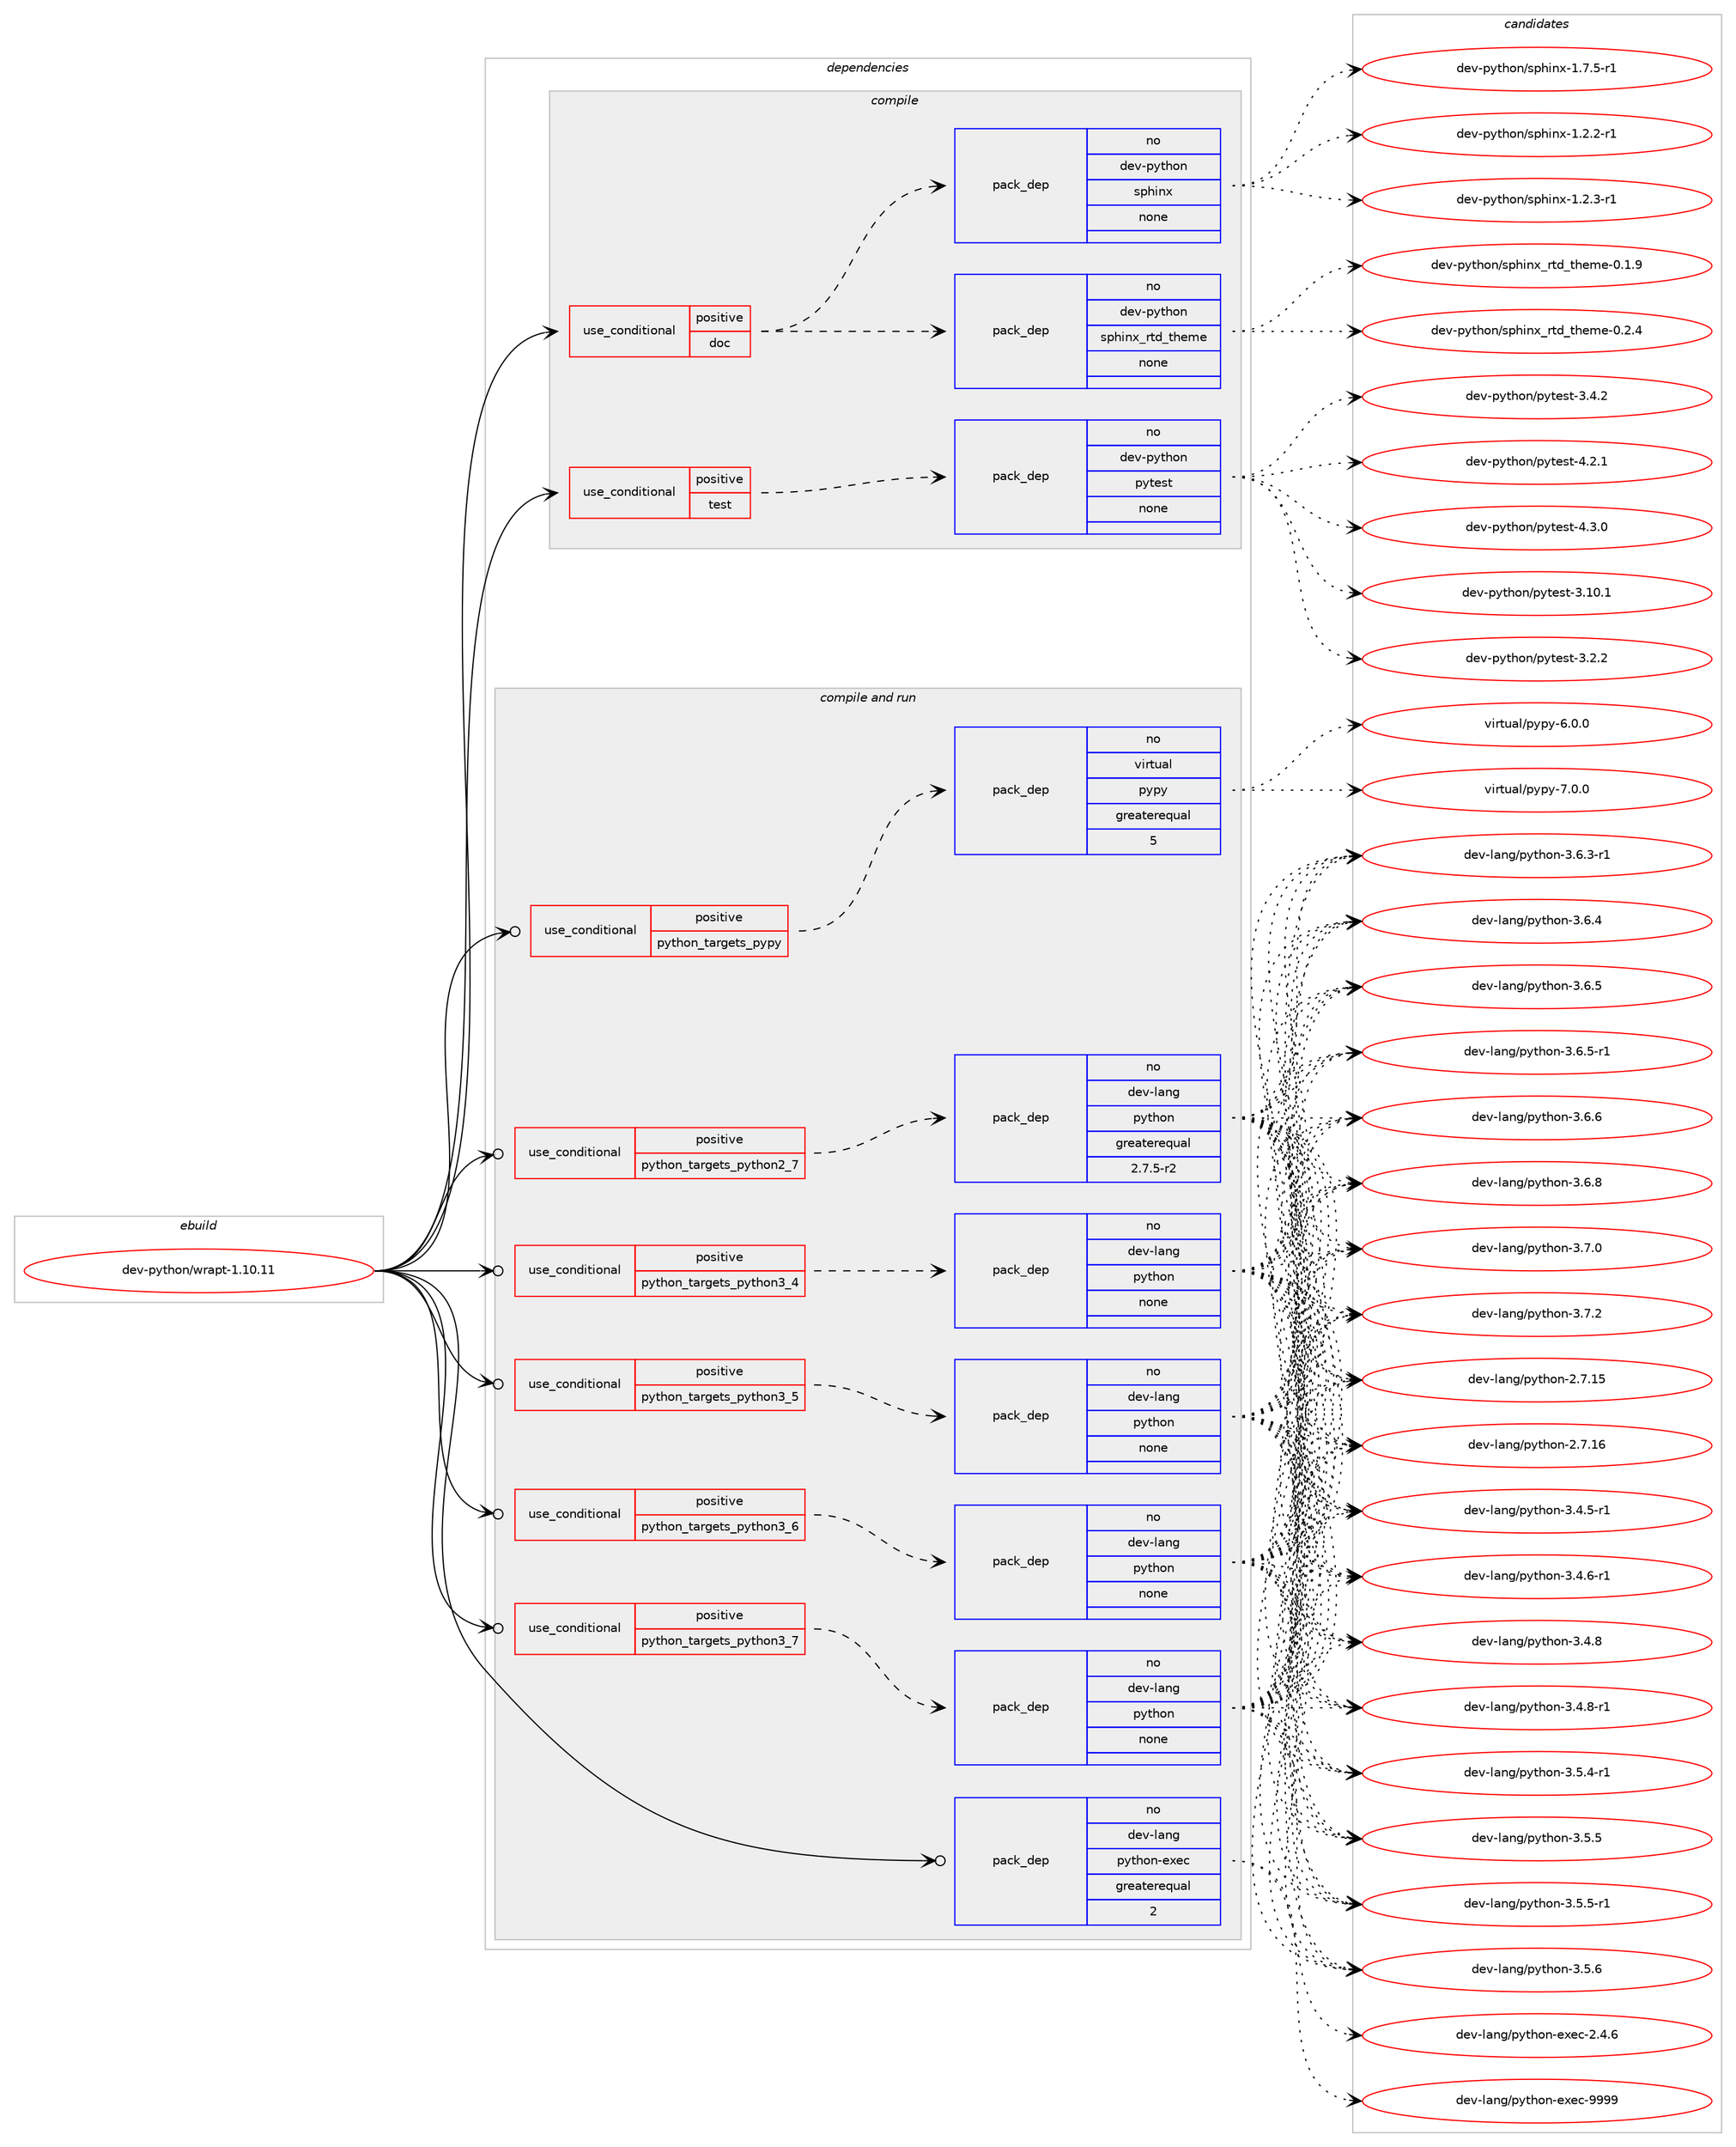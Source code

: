 digraph prolog {

# *************
# Graph options
# *************

newrank=true;
concentrate=true;
compound=true;
graph [rankdir=LR,fontname=Helvetica,fontsize=10,ranksep=1.5];#, ranksep=2.5, nodesep=0.2];
edge  [arrowhead=vee];
node  [fontname=Helvetica,fontsize=10];

# **********
# The ebuild
# **********

subgraph cluster_leftcol {
color=gray;
rank=same;
label=<<i>ebuild</i>>;
id [label="dev-python/wrapt-1.10.11", color=red, width=4, href="../dev-python/wrapt-1.10.11.svg"];
}

# ****************
# The dependencies
# ****************

subgraph cluster_midcol {
color=gray;
label=<<i>dependencies</i>>;
subgraph cluster_compile {
fillcolor="#eeeeee";
style=filled;
label=<<i>compile</i>>;
subgraph cond386882 {
dependency1448132 [label=<<TABLE BORDER="0" CELLBORDER="1" CELLSPACING="0" CELLPADDING="4"><TR><TD ROWSPAN="3" CELLPADDING="10">use_conditional</TD></TR><TR><TD>positive</TD></TR><TR><TD>doc</TD></TR></TABLE>>, shape=none, color=red];
subgraph pack1037880 {
dependency1448133 [label=<<TABLE BORDER="0" CELLBORDER="1" CELLSPACING="0" CELLPADDING="4" WIDTH="220"><TR><TD ROWSPAN="6" CELLPADDING="30">pack_dep</TD></TR><TR><TD WIDTH="110">no</TD></TR><TR><TD>dev-python</TD></TR><TR><TD>sphinx</TD></TR><TR><TD>none</TD></TR><TR><TD></TD></TR></TABLE>>, shape=none, color=blue];
}
dependency1448132:e -> dependency1448133:w [weight=20,style="dashed",arrowhead="vee"];
subgraph pack1037881 {
dependency1448134 [label=<<TABLE BORDER="0" CELLBORDER="1" CELLSPACING="0" CELLPADDING="4" WIDTH="220"><TR><TD ROWSPAN="6" CELLPADDING="30">pack_dep</TD></TR><TR><TD WIDTH="110">no</TD></TR><TR><TD>dev-python</TD></TR><TR><TD>sphinx_rtd_theme</TD></TR><TR><TD>none</TD></TR><TR><TD></TD></TR></TABLE>>, shape=none, color=blue];
}
dependency1448132:e -> dependency1448134:w [weight=20,style="dashed",arrowhead="vee"];
}
id:e -> dependency1448132:w [weight=20,style="solid",arrowhead="vee"];
subgraph cond386883 {
dependency1448135 [label=<<TABLE BORDER="0" CELLBORDER="1" CELLSPACING="0" CELLPADDING="4"><TR><TD ROWSPAN="3" CELLPADDING="10">use_conditional</TD></TR><TR><TD>positive</TD></TR><TR><TD>test</TD></TR></TABLE>>, shape=none, color=red];
subgraph pack1037882 {
dependency1448136 [label=<<TABLE BORDER="0" CELLBORDER="1" CELLSPACING="0" CELLPADDING="4" WIDTH="220"><TR><TD ROWSPAN="6" CELLPADDING="30">pack_dep</TD></TR><TR><TD WIDTH="110">no</TD></TR><TR><TD>dev-python</TD></TR><TR><TD>pytest</TD></TR><TR><TD>none</TD></TR><TR><TD></TD></TR></TABLE>>, shape=none, color=blue];
}
dependency1448135:e -> dependency1448136:w [weight=20,style="dashed",arrowhead="vee"];
}
id:e -> dependency1448135:w [weight=20,style="solid",arrowhead="vee"];
}
subgraph cluster_compileandrun {
fillcolor="#eeeeee";
style=filled;
label=<<i>compile and run</i>>;
subgraph cond386884 {
dependency1448137 [label=<<TABLE BORDER="0" CELLBORDER="1" CELLSPACING="0" CELLPADDING="4"><TR><TD ROWSPAN="3" CELLPADDING="10">use_conditional</TD></TR><TR><TD>positive</TD></TR><TR><TD>python_targets_pypy</TD></TR></TABLE>>, shape=none, color=red];
subgraph pack1037883 {
dependency1448138 [label=<<TABLE BORDER="0" CELLBORDER="1" CELLSPACING="0" CELLPADDING="4" WIDTH="220"><TR><TD ROWSPAN="6" CELLPADDING="30">pack_dep</TD></TR><TR><TD WIDTH="110">no</TD></TR><TR><TD>virtual</TD></TR><TR><TD>pypy</TD></TR><TR><TD>greaterequal</TD></TR><TR><TD>5</TD></TR></TABLE>>, shape=none, color=blue];
}
dependency1448137:e -> dependency1448138:w [weight=20,style="dashed",arrowhead="vee"];
}
id:e -> dependency1448137:w [weight=20,style="solid",arrowhead="odotvee"];
subgraph cond386885 {
dependency1448139 [label=<<TABLE BORDER="0" CELLBORDER="1" CELLSPACING="0" CELLPADDING="4"><TR><TD ROWSPAN="3" CELLPADDING="10">use_conditional</TD></TR><TR><TD>positive</TD></TR><TR><TD>python_targets_python2_7</TD></TR></TABLE>>, shape=none, color=red];
subgraph pack1037884 {
dependency1448140 [label=<<TABLE BORDER="0" CELLBORDER="1" CELLSPACING="0" CELLPADDING="4" WIDTH="220"><TR><TD ROWSPAN="6" CELLPADDING="30">pack_dep</TD></TR><TR><TD WIDTH="110">no</TD></TR><TR><TD>dev-lang</TD></TR><TR><TD>python</TD></TR><TR><TD>greaterequal</TD></TR><TR><TD>2.7.5-r2</TD></TR></TABLE>>, shape=none, color=blue];
}
dependency1448139:e -> dependency1448140:w [weight=20,style="dashed",arrowhead="vee"];
}
id:e -> dependency1448139:w [weight=20,style="solid",arrowhead="odotvee"];
subgraph cond386886 {
dependency1448141 [label=<<TABLE BORDER="0" CELLBORDER="1" CELLSPACING="0" CELLPADDING="4"><TR><TD ROWSPAN="3" CELLPADDING="10">use_conditional</TD></TR><TR><TD>positive</TD></TR><TR><TD>python_targets_python3_4</TD></TR></TABLE>>, shape=none, color=red];
subgraph pack1037885 {
dependency1448142 [label=<<TABLE BORDER="0" CELLBORDER="1" CELLSPACING="0" CELLPADDING="4" WIDTH="220"><TR><TD ROWSPAN="6" CELLPADDING="30">pack_dep</TD></TR><TR><TD WIDTH="110">no</TD></TR><TR><TD>dev-lang</TD></TR><TR><TD>python</TD></TR><TR><TD>none</TD></TR><TR><TD></TD></TR></TABLE>>, shape=none, color=blue];
}
dependency1448141:e -> dependency1448142:w [weight=20,style="dashed",arrowhead="vee"];
}
id:e -> dependency1448141:w [weight=20,style="solid",arrowhead="odotvee"];
subgraph cond386887 {
dependency1448143 [label=<<TABLE BORDER="0" CELLBORDER="1" CELLSPACING="0" CELLPADDING="4"><TR><TD ROWSPAN="3" CELLPADDING="10">use_conditional</TD></TR><TR><TD>positive</TD></TR><TR><TD>python_targets_python3_5</TD></TR></TABLE>>, shape=none, color=red];
subgraph pack1037886 {
dependency1448144 [label=<<TABLE BORDER="0" CELLBORDER="1" CELLSPACING="0" CELLPADDING="4" WIDTH="220"><TR><TD ROWSPAN="6" CELLPADDING="30">pack_dep</TD></TR><TR><TD WIDTH="110">no</TD></TR><TR><TD>dev-lang</TD></TR><TR><TD>python</TD></TR><TR><TD>none</TD></TR><TR><TD></TD></TR></TABLE>>, shape=none, color=blue];
}
dependency1448143:e -> dependency1448144:w [weight=20,style="dashed",arrowhead="vee"];
}
id:e -> dependency1448143:w [weight=20,style="solid",arrowhead="odotvee"];
subgraph cond386888 {
dependency1448145 [label=<<TABLE BORDER="0" CELLBORDER="1" CELLSPACING="0" CELLPADDING="4"><TR><TD ROWSPAN="3" CELLPADDING="10">use_conditional</TD></TR><TR><TD>positive</TD></TR><TR><TD>python_targets_python3_6</TD></TR></TABLE>>, shape=none, color=red];
subgraph pack1037887 {
dependency1448146 [label=<<TABLE BORDER="0" CELLBORDER="1" CELLSPACING="0" CELLPADDING="4" WIDTH="220"><TR><TD ROWSPAN="6" CELLPADDING="30">pack_dep</TD></TR><TR><TD WIDTH="110">no</TD></TR><TR><TD>dev-lang</TD></TR><TR><TD>python</TD></TR><TR><TD>none</TD></TR><TR><TD></TD></TR></TABLE>>, shape=none, color=blue];
}
dependency1448145:e -> dependency1448146:w [weight=20,style="dashed",arrowhead="vee"];
}
id:e -> dependency1448145:w [weight=20,style="solid",arrowhead="odotvee"];
subgraph cond386889 {
dependency1448147 [label=<<TABLE BORDER="0" CELLBORDER="1" CELLSPACING="0" CELLPADDING="4"><TR><TD ROWSPAN="3" CELLPADDING="10">use_conditional</TD></TR><TR><TD>positive</TD></TR><TR><TD>python_targets_python3_7</TD></TR></TABLE>>, shape=none, color=red];
subgraph pack1037888 {
dependency1448148 [label=<<TABLE BORDER="0" CELLBORDER="1" CELLSPACING="0" CELLPADDING="4" WIDTH="220"><TR><TD ROWSPAN="6" CELLPADDING="30">pack_dep</TD></TR><TR><TD WIDTH="110">no</TD></TR><TR><TD>dev-lang</TD></TR><TR><TD>python</TD></TR><TR><TD>none</TD></TR><TR><TD></TD></TR></TABLE>>, shape=none, color=blue];
}
dependency1448147:e -> dependency1448148:w [weight=20,style="dashed",arrowhead="vee"];
}
id:e -> dependency1448147:w [weight=20,style="solid",arrowhead="odotvee"];
subgraph pack1037889 {
dependency1448149 [label=<<TABLE BORDER="0" CELLBORDER="1" CELLSPACING="0" CELLPADDING="4" WIDTH="220"><TR><TD ROWSPAN="6" CELLPADDING="30">pack_dep</TD></TR><TR><TD WIDTH="110">no</TD></TR><TR><TD>dev-lang</TD></TR><TR><TD>python-exec</TD></TR><TR><TD>greaterequal</TD></TR><TR><TD>2</TD></TR></TABLE>>, shape=none, color=blue];
}
id:e -> dependency1448149:w [weight=20,style="solid",arrowhead="odotvee"];
}
subgraph cluster_run {
fillcolor="#eeeeee";
style=filled;
label=<<i>run</i>>;
}
}

# **************
# The candidates
# **************

subgraph cluster_choices {
rank=same;
color=gray;
label=<<i>candidates</i>>;

subgraph choice1037880 {
color=black;
nodesep=1;
choice10010111845112121116104111110471151121041051101204549465046504511449 [label="dev-python/sphinx-1.2.2-r1", color=red, width=4,href="../dev-python/sphinx-1.2.2-r1.svg"];
choice10010111845112121116104111110471151121041051101204549465046514511449 [label="dev-python/sphinx-1.2.3-r1", color=red, width=4,href="../dev-python/sphinx-1.2.3-r1.svg"];
choice10010111845112121116104111110471151121041051101204549465546534511449 [label="dev-python/sphinx-1.7.5-r1", color=red, width=4,href="../dev-python/sphinx-1.7.5-r1.svg"];
dependency1448133:e -> choice10010111845112121116104111110471151121041051101204549465046504511449:w [style=dotted,weight="100"];
dependency1448133:e -> choice10010111845112121116104111110471151121041051101204549465046514511449:w [style=dotted,weight="100"];
dependency1448133:e -> choice10010111845112121116104111110471151121041051101204549465546534511449:w [style=dotted,weight="100"];
}
subgraph choice1037881 {
color=black;
nodesep=1;
choice10010111845112121116104111110471151121041051101209511411610095116104101109101454846494657 [label="dev-python/sphinx_rtd_theme-0.1.9", color=red, width=4,href="../dev-python/sphinx_rtd_theme-0.1.9.svg"];
choice10010111845112121116104111110471151121041051101209511411610095116104101109101454846504652 [label="dev-python/sphinx_rtd_theme-0.2.4", color=red, width=4,href="../dev-python/sphinx_rtd_theme-0.2.4.svg"];
dependency1448134:e -> choice10010111845112121116104111110471151121041051101209511411610095116104101109101454846494657:w [style=dotted,weight="100"];
dependency1448134:e -> choice10010111845112121116104111110471151121041051101209511411610095116104101109101454846504652:w [style=dotted,weight="100"];
}
subgraph choice1037882 {
color=black;
nodesep=1;
choice100101118451121211161041111104711212111610111511645514649484649 [label="dev-python/pytest-3.10.1", color=red, width=4,href="../dev-python/pytest-3.10.1.svg"];
choice1001011184511212111610411111047112121116101115116455146504650 [label="dev-python/pytest-3.2.2", color=red, width=4,href="../dev-python/pytest-3.2.2.svg"];
choice1001011184511212111610411111047112121116101115116455146524650 [label="dev-python/pytest-3.4.2", color=red, width=4,href="../dev-python/pytest-3.4.2.svg"];
choice1001011184511212111610411111047112121116101115116455246504649 [label="dev-python/pytest-4.2.1", color=red, width=4,href="../dev-python/pytest-4.2.1.svg"];
choice1001011184511212111610411111047112121116101115116455246514648 [label="dev-python/pytest-4.3.0", color=red, width=4,href="../dev-python/pytest-4.3.0.svg"];
dependency1448136:e -> choice100101118451121211161041111104711212111610111511645514649484649:w [style=dotted,weight="100"];
dependency1448136:e -> choice1001011184511212111610411111047112121116101115116455146504650:w [style=dotted,weight="100"];
dependency1448136:e -> choice1001011184511212111610411111047112121116101115116455146524650:w [style=dotted,weight="100"];
dependency1448136:e -> choice1001011184511212111610411111047112121116101115116455246504649:w [style=dotted,weight="100"];
dependency1448136:e -> choice1001011184511212111610411111047112121116101115116455246514648:w [style=dotted,weight="100"];
}
subgraph choice1037883 {
color=black;
nodesep=1;
choice1181051141161179710847112121112121455446484648 [label="virtual/pypy-6.0.0", color=red, width=4,href="../virtual/pypy-6.0.0.svg"];
choice1181051141161179710847112121112121455546484648 [label="virtual/pypy-7.0.0", color=red, width=4,href="../virtual/pypy-7.0.0.svg"];
dependency1448138:e -> choice1181051141161179710847112121112121455446484648:w [style=dotted,weight="100"];
dependency1448138:e -> choice1181051141161179710847112121112121455546484648:w [style=dotted,weight="100"];
}
subgraph choice1037884 {
color=black;
nodesep=1;
choice10010111845108971101034711212111610411111045504655464953 [label="dev-lang/python-2.7.15", color=red, width=4,href="../dev-lang/python-2.7.15.svg"];
choice10010111845108971101034711212111610411111045504655464954 [label="dev-lang/python-2.7.16", color=red, width=4,href="../dev-lang/python-2.7.16.svg"];
choice1001011184510897110103471121211161041111104551465246534511449 [label="dev-lang/python-3.4.5-r1", color=red, width=4,href="../dev-lang/python-3.4.5-r1.svg"];
choice1001011184510897110103471121211161041111104551465246544511449 [label="dev-lang/python-3.4.6-r1", color=red, width=4,href="../dev-lang/python-3.4.6-r1.svg"];
choice100101118451089711010347112121116104111110455146524656 [label="dev-lang/python-3.4.8", color=red, width=4,href="../dev-lang/python-3.4.8.svg"];
choice1001011184510897110103471121211161041111104551465246564511449 [label="dev-lang/python-3.4.8-r1", color=red, width=4,href="../dev-lang/python-3.4.8-r1.svg"];
choice1001011184510897110103471121211161041111104551465346524511449 [label="dev-lang/python-3.5.4-r1", color=red, width=4,href="../dev-lang/python-3.5.4-r1.svg"];
choice100101118451089711010347112121116104111110455146534653 [label="dev-lang/python-3.5.5", color=red, width=4,href="../dev-lang/python-3.5.5.svg"];
choice1001011184510897110103471121211161041111104551465346534511449 [label="dev-lang/python-3.5.5-r1", color=red, width=4,href="../dev-lang/python-3.5.5-r1.svg"];
choice100101118451089711010347112121116104111110455146534654 [label="dev-lang/python-3.5.6", color=red, width=4,href="../dev-lang/python-3.5.6.svg"];
choice1001011184510897110103471121211161041111104551465446514511449 [label="dev-lang/python-3.6.3-r1", color=red, width=4,href="../dev-lang/python-3.6.3-r1.svg"];
choice100101118451089711010347112121116104111110455146544652 [label="dev-lang/python-3.6.4", color=red, width=4,href="../dev-lang/python-3.6.4.svg"];
choice100101118451089711010347112121116104111110455146544653 [label="dev-lang/python-3.6.5", color=red, width=4,href="../dev-lang/python-3.6.5.svg"];
choice1001011184510897110103471121211161041111104551465446534511449 [label="dev-lang/python-3.6.5-r1", color=red, width=4,href="../dev-lang/python-3.6.5-r1.svg"];
choice100101118451089711010347112121116104111110455146544654 [label="dev-lang/python-3.6.6", color=red, width=4,href="../dev-lang/python-3.6.6.svg"];
choice100101118451089711010347112121116104111110455146544656 [label="dev-lang/python-3.6.8", color=red, width=4,href="../dev-lang/python-3.6.8.svg"];
choice100101118451089711010347112121116104111110455146554648 [label="dev-lang/python-3.7.0", color=red, width=4,href="../dev-lang/python-3.7.0.svg"];
choice100101118451089711010347112121116104111110455146554650 [label="dev-lang/python-3.7.2", color=red, width=4,href="../dev-lang/python-3.7.2.svg"];
dependency1448140:e -> choice10010111845108971101034711212111610411111045504655464953:w [style=dotted,weight="100"];
dependency1448140:e -> choice10010111845108971101034711212111610411111045504655464954:w [style=dotted,weight="100"];
dependency1448140:e -> choice1001011184510897110103471121211161041111104551465246534511449:w [style=dotted,weight="100"];
dependency1448140:e -> choice1001011184510897110103471121211161041111104551465246544511449:w [style=dotted,weight="100"];
dependency1448140:e -> choice100101118451089711010347112121116104111110455146524656:w [style=dotted,weight="100"];
dependency1448140:e -> choice1001011184510897110103471121211161041111104551465246564511449:w [style=dotted,weight="100"];
dependency1448140:e -> choice1001011184510897110103471121211161041111104551465346524511449:w [style=dotted,weight="100"];
dependency1448140:e -> choice100101118451089711010347112121116104111110455146534653:w [style=dotted,weight="100"];
dependency1448140:e -> choice1001011184510897110103471121211161041111104551465346534511449:w [style=dotted,weight="100"];
dependency1448140:e -> choice100101118451089711010347112121116104111110455146534654:w [style=dotted,weight="100"];
dependency1448140:e -> choice1001011184510897110103471121211161041111104551465446514511449:w [style=dotted,weight="100"];
dependency1448140:e -> choice100101118451089711010347112121116104111110455146544652:w [style=dotted,weight="100"];
dependency1448140:e -> choice100101118451089711010347112121116104111110455146544653:w [style=dotted,weight="100"];
dependency1448140:e -> choice1001011184510897110103471121211161041111104551465446534511449:w [style=dotted,weight="100"];
dependency1448140:e -> choice100101118451089711010347112121116104111110455146544654:w [style=dotted,weight="100"];
dependency1448140:e -> choice100101118451089711010347112121116104111110455146544656:w [style=dotted,weight="100"];
dependency1448140:e -> choice100101118451089711010347112121116104111110455146554648:w [style=dotted,weight="100"];
dependency1448140:e -> choice100101118451089711010347112121116104111110455146554650:w [style=dotted,weight="100"];
}
subgraph choice1037885 {
color=black;
nodesep=1;
choice10010111845108971101034711212111610411111045504655464953 [label="dev-lang/python-2.7.15", color=red, width=4,href="../dev-lang/python-2.7.15.svg"];
choice10010111845108971101034711212111610411111045504655464954 [label="dev-lang/python-2.7.16", color=red, width=4,href="../dev-lang/python-2.7.16.svg"];
choice1001011184510897110103471121211161041111104551465246534511449 [label="dev-lang/python-3.4.5-r1", color=red, width=4,href="../dev-lang/python-3.4.5-r1.svg"];
choice1001011184510897110103471121211161041111104551465246544511449 [label="dev-lang/python-3.4.6-r1", color=red, width=4,href="../dev-lang/python-3.4.6-r1.svg"];
choice100101118451089711010347112121116104111110455146524656 [label="dev-lang/python-3.4.8", color=red, width=4,href="../dev-lang/python-3.4.8.svg"];
choice1001011184510897110103471121211161041111104551465246564511449 [label="dev-lang/python-3.4.8-r1", color=red, width=4,href="../dev-lang/python-3.4.8-r1.svg"];
choice1001011184510897110103471121211161041111104551465346524511449 [label="dev-lang/python-3.5.4-r1", color=red, width=4,href="../dev-lang/python-3.5.4-r1.svg"];
choice100101118451089711010347112121116104111110455146534653 [label="dev-lang/python-3.5.5", color=red, width=4,href="../dev-lang/python-3.5.5.svg"];
choice1001011184510897110103471121211161041111104551465346534511449 [label="dev-lang/python-3.5.5-r1", color=red, width=4,href="../dev-lang/python-3.5.5-r1.svg"];
choice100101118451089711010347112121116104111110455146534654 [label="dev-lang/python-3.5.6", color=red, width=4,href="../dev-lang/python-3.5.6.svg"];
choice1001011184510897110103471121211161041111104551465446514511449 [label="dev-lang/python-3.6.3-r1", color=red, width=4,href="../dev-lang/python-3.6.3-r1.svg"];
choice100101118451089711010347112121116104111110455146544652 [label="dev-lang/python-3.6.4", color=red, width=4,href="../dev-lang/python-3.6.4.svg"];
choice100101118451089711010347112121116104111110455146544653 [label="dev-lang/python-3.6.5", color=red, width=4,href="../dev-lang/python-3.6.5.svg"];
choice1001011184510897110103471121211161041111104551465446534511449 [label="dev-lang/python-3.6.5-r1", color=red, width=4,href="../dev-lang/python-3.6.5-r1.svg"];
choice100101118451089711010347112121116104111110455146544654 [label="dev-lang/python-3.6.6", color=red, width=4,href="../dev-lang/python-3.6.6.svg"];
choice100101118451089711010347112121116104111110455146544656 [label="dev-lang/python-3.6.8", color=red, width=4,href="../dev-lang/python-3.6.8.svg"];
choice100101118451089711010347112121116104111110455146554648 [label="dev-lang/python-3.7.0", color=red, width=4,href="../dev-lang/python-3.7.0.svg"];
choice100101118451089711010347112121116104111110455146554650 [label="dev-lang/python-3.7.2", color=red, width=4,href="../dev-lang/python-3.7.2.svg"];
dependency1448142:e -> choice10010111845108971101034711212111610411111045504655464953:w [style=dotted,weight="100"];
dependency1448142:e -> choice10010111845108971101034711212111610411111045504655464954:w [style=dotted,weight="100"];
dependency1448142:e -> choice1001011184510897110103471121211161041111104551465246534511449:w [style=dotted,weight="100"];
dependency1448142:e -> choice1001011184510897110103471121211161041111104551465246544511449:w [style=dotted,weight="100"];
dependency1448142:e -> choice100101118451089711010347112121116104111110455146524656:w [style=dotted,weight="100"];
dependency1448142:e -> choice1001011184510897110103471121211161041111104551465246564511449:w [style=dotted,weight="100"];
dependency1448142:e -> choice1001011184510897110103471121211161041111104551465346524511449:w [style=dotted,weight="100"];
dependency1448142:e -> choice100101118451089711010347112121116104111110455146534653:w [style=dotted,weight="100"];
dependency1448142:e -> choice1001011184510897110103471121211161041111104551465346534511449:w [style=dotted,weight="100"];
dependency1448142:e -> choice100101118451089711010347112121116104111110455146534654:w [style=dotted,weight="100"];
dependency1448142:e -> choice1001011184510897110103471121211161041111104551465446514511449:w [style=dotted,weight="100"];
dependency1448142:e -> choice100101118451089711010347112121116104111110455146544652:w [style=dotted,weight="100"];
dependency1448142:e -> choice100101118451089711010347112121116104111110455146544653:w [style=dotted,weight="100"];
dependency1448142:e -> choice1001011184510897110103471121211161041111104551465446534511449:w [style=dotted,weight="100"];
dependency1448142:e -> choice100101118451089711010347112121116104111110455146544654:w [style=dotted,weight="100"];
dependency1448142:e -> choice100101118451089711010347112121116104111110455146544656:w [style=dotted,weight="100"];
dependency1448142:e -> choice100101118451089711010347112121116104111110455146554648:w [style=dotted,weight="100"];
dependency1448142:e -> choice100101118451089711010347112121116104111110455146554650:w [style=dotted,weight="100"];
}
subgraph choice1037886 {
color=black;
nodesep=1;
choice10010111845108971101034711212111610411111045504655464953 [label="dev-lang/python-2.7.15", color=red, width=4,href="../dev-lang/python-2.7.15.svg"];
choice10010111845108971101034711212111610411111045504655464954 [label="dev-lang/python-2.7.16", color=red, width=4,href="../dev-lang/python-2.7.16.svg"];
choice1001011184510897110103471121211161041111104551465246534511449 [label="dev-lang/python-3.4.5-r1", color=red, width=4,href="../dev-lang/python-3.4.5-r1.svg"];
choice1001011184510897110103471121211161041111104551465246544511449 [label="dev-lang/python-3.4.6-r1", color=red, width=4,href="../dev-lang/python-3.4.6-r1.svg"];
choice100101118451089711010347112121116104111110455146524656 [label="dev-lang/python-3.4.8", color=red, width=4,href="../dev-lang/python-3.4.8.svg"];
choice1001011184510897110103471121211161041111104551465246564511449 [label="dev-lang/python-3.4.8-r1", color=red, width=4,href="../dev-lang/python-3.4.8-r1.svg"];
choice1001011184510897110103471121211161041111104551465346524511449 [label="dev-lang/python-3.5.4-r1", color=red, width=4,href="../dev-lang/python-3.5.4-r1.svg"];
choice100101118451089711010347112121116104111110455146534653 [label="dev-lang/python-3.5.5", color=red, width=4,href="../dev-lang/python-3.5.5.svg"];
choice1001011184510897110103471121211161041111104551465346534511449 [label="dev-lang/python-3.5.5-r1", color=red, width=4,href="../dev-lang/python-3.5.5-r1.svg"];
choice100101118451089711010347112121116104111110455146534654 [label="dev-lang/python-3.5.6", color=red, width=4,href="../dev-lang/python-3.5.6.svg"];
choice1001011184510897110103471121211161041111104551465446514511449 [label="dev-lang/python-3.6.3-r1", color=red, width=4,href="../dev-lang/python-3.6.3-r1.svg"];
choice100101118451089711010347112121116104111110455146544652 [label="dev-lang/python-3.6.4", color=red, width=4,href="../dev-lang/python-3.6.4.svg"];
choice100101118451089711010347112121116104111110455146544653 [label="dev-lang/python-3.6.5", color=red, width=4,href="../dev-lang/python-3.6.5.svg"];
choice1001011184510897110103471121211161041111104551465446534511449 [label="dev-lang/python-3.6.5-r1", color=red, width=4,href="../dev-lang/python-3.6.5-r1.svg"];
choice100101118451089711010347112121116104111110455146544654 [label="dev-lang/python-3.6.6", color=red, width=4,href="../dev-lang/python-3.6.6.svg"];
choice100101118451089711010347112121116104111110455146544656 [label="dev-lang/python-3.6.8", color=red, width=4,href="../dev-lang/python-3.6.8.svg"];
choice100101118451089711010347112121116104111110455146554648 [label="dev-lang/python-3.7.0", color=red, width=4,href="../dev-lang/python-3.7.0.svg"];
choice100101118451089711010347112121116104111110455146554650 [label="dev-lang/python-3.7.2", color=red, width=4,href="../dev-lang/python-3.7.2.svg"];
dependency1448144:e -> choice10010111845108971101034711212111610411111045504655464953:w [style=dotted,weight="100"];
dependency1448144:e -> choice10010111845108971101034711212111610411111045504655464954:w [style=dotted,weight="100"];
dependency1448144:e -> choice1001011184510897110103471121211161041111104551465246534511449:w [style=dotted,weight="100"];
dependency1448144:e -> choice1001011184510897110103471121211161041111104551465246544511449:w [style=dotted,weight="100"];
dependency1448144:e -> choice100101118451089711010347112121116104111110455146524656:w [style=dotted,weight="100"];
dependency1448144:e -> choice1001011184510897110103471121211161041111104551465246564511449:w [style=dotted,weight="100"];
dependency1448144:e -> choice1001011184510897110103471121211161041111104551465346524511449:w [style=dotted,weight="100"];
dependency1448144:e -> choice100101118451089711010347112121116104111110455146534653:w [style=dotted,weight="100"];
dependency1448144:e -> choice1001011184510897110103471121211161041111104551465346534511449:w [style=dotted,weight="100"];
dependency1448144:e -> choice100101118451089711010347112121116104111110455146534654:w [style=dotted,weight="100"];
dependency1448144:e -> choice1001011184510897110103471121211161041111104551465446514511449:w [style=dotted,weight="100"];
dependency1448144:e -> choice100101118451089711010347112121116104111110455146544652:w [style=dotted,weight="100"];
dependency1448144:e -> choice100101118451089711010347112121116104111110455146544653:w [style=dotted,weight="100"];
dependency1448144:e -> choice1001011184510897110103471121211161041111104551465446534511449:w [style=dotted,weight="100"];
dependency1448144:e -> choice100101118451089711010347112121116104111110455146544654:w [style=dotted,weight="100"];
dependency1448144:e -> choice100101118451089711010347112121116104111110455146544656:w [style=dotted,weight="100"];
dependency1448144:e -> choice100101118451089711010347112121116104111110455146554648:w [style=dotted,weight="100"];
dependency1448144:e -> choice100101118451089711010347112121116104111110455146554650:w [style=dotted,weight="100"];
}
subgraph choice1037887 {
color=black;
nodesep=1;
choice10010111845108971101034711212111610411111045504655464953 [label="dev-lang/python-2.7.15", color=red, width=4,href="../dev-lang/python-2.7.15.svg"];
choice10010111845108971101034711212111610411111045504655464954 [label="dev-lang/python-2.7.16", color=red, width=4,href="../dev-lang/python-2.7.16.svg"];
choice1001011184510897110103471121211161041111104551465246534511449 [label="dev-lang/python-3.4.5-r1", color=red, width=4,href="../dev-lang/python-3.4.5-r1.svg"];
choice1001011184510897110103471121211161041111104551465246544511449 [label="dev-lang/python-3.4.6-r1", color=red, width=4,href="../dev-lang/python-3.4.6-r1.svg"];
choice100101118451089711010347112121116104111110455146524656 [label="dev-lang/python-3.4.8", color=red, width=4,href="../dev-lang/python-3.4.8.svg"];
choice1001011184510897110103471121211161041111104551465246564511449 [label="dev-lang/python-3.4.8-r1", color=red, width=4,href="../dev-lang/python-3.4.8-r1.svg"];
choice1001011184510897110103471121211161041111104551465346524511449 [label="dev-lang/python-3.5.4-r1", color=red, width=4,href="../dev-lang/python-3.5.4-r1.svg"];
choice100101118451089711010347112121116104111110455146534653 [label="dev-lang/python-3.5.5", color=red, width=4,href="../dev-lang/python-3.5.5.svg"];
choice1001011184510897110103471121211161041111104551465346534511449 [label="dev-lang/python-3.5.5-r1", color=red, width=4,href="../dev-lang/python-3.5.5-r1.svg"];
choice100101118451089711010347112121116104111110455146534654 [label="dev-lang/python-3.5.6", color=red, width=4,href="../dev-lang/python-3.5.6.svg"];
choice1001011184510897110103471121211161041111104551465446514511449 [label="dev-lang/python-3.6.3-r1", color=red, width=4,href="../dev-lang/python-3.6.3-r1.svg"];
choice100101118451089711010347112121116104111110455146544652 [label="dev-lang/python-3.6.4", color=red, width=4,href="../dev-lang/python-3.6.4.svg"];
choice100101118451089711010347112121116104111110455146544653 [label="dev-lang/python-3.6.5", color=red, width=4,href="../dev-lang/python-3.6.5.svg"];
choice1001011184510897110103471121211161041111104551465446534511449 [label="dev-lang/python-3.6.5-r1", color=red, width=4,href="../dev-lang/python-3.6.5-r1.svg"];
choice100101118451089711010347112121116104111110455146544654 [label="dev-lang/python-3.6.6", color=red, width=4,href="../dev-lang/python-3.6.6.svg"];
choice100101118451089711010347112121116104111110455146544656 [label="dev-lang/python-3.6.8", color=red, width=4,href="../dev-lang/python-3.6.8.svg"];
choice100101118451089711010347112121116104111110455146554648 [label="dev-lang/python-3.7.0", color=red, width=4,href="../dev-lang/python-3.7.0.svg"];
choice100101118451089711010347112121116104111110455146554650 [label="dev-lang/python-3.7.2", color=red, width=4,href="../dev-lang/python-3.7.2.svg"];
dependency1448146:e -> choice10010111845108971101034711212111610411111045504655464953:w [style=dotted,weight="100"];
dependency1448146:e -> choice10010111845108971101034711212111610411111045504655464954:w [style=dotted,weight="100"];
dependency1448146:e -> choice1001011184510897110103471121211161041111104551465246534511449:w [style=dotted,weight="100"];
dependency1448146:e -> choice1001011184510897110103471121211161041111104551465246544511449:w [style=dotted,weight="100"];
dependency1448146:e -> choice100101118451089711010347112121116104111110455146524656:w [style=dotted,weight="100"];
dependency1448146:e -> choice1001011184510897110103471121211161041111104551465246564511449:w [style=dotted,weight="100"];
dependency1448146:e -> choice1001011184510897110103471121211161041111104551465346524511449:w [style=dotted,weight="100"];
dependency1448146:e -> choice100101118451089711010347112121116104111110455146534653:w [style=dotted,weight="100"];
dependency1448146:e -> choice1001011184510897110103471121211161041111104551465346534511449:w [style=dotted,weight="100"];
dependency1448146:e -> choice100101118451089711010347112121116104111110455146534654:w [style=dotted,weight="100"];
dependency1448146:e -> choice1001011184510897110103471121211161041111104551465446514511449:w [style=dotted,weight="100"];
dependency1448146:e -> choice100101118451089711010347112121116104111110455146544652:w [style=dotted,weight="100"];
dependency1448146:e -> choice100101118451089711010347112121116104111110455146544653:w [style=dotted,weight="100"];
dependency1448146:e -> choice1001011184510897110103471121211161041111104551465446534511449:w [style=dotted,weight="100"];
dependency1448146:e -> choice100101118451089711010347112121116104111110455146544654:w [style=dotted,weight="100"];
dependency1448146:e -> choice100101118451089711010347112121116104111110455146544656:w [style=dotted,weight="100"];
dependency1448146:e -> choice100101118451089711010347112121116104111110455146554648:w [style=dotted,weight="100"];
dependency1448146:e -> choice100101118451089711010347112121116104111110455146554650:w [style=dotted,weight="100"];
}
subgraph choice1037888 {
color=black;
nodesep=1;
choice10010111845108971101034711212111610411111045504655464953 [label="dev-lang/python-2.7.15", color=red, width=4,href="../dev-lang/python-2.7.15.svg"];
choice10010111845108971101034711212111610411111045504655464954 [label="dev-lang/python-2.7.16", color=red, width=4,href="../dev-lang/python-2.7.16.svg"];
choice1001011184510897110103471121211161041111104551465246534511449 [label="dev-lang/python-3.4.5-r1", color=red, width=4,href="../dev-lang/python-3.4.5-r1.svg"];
choice1001011184510897110103471121211161041111104551465246544511449 [label="dev-lang/python-3.4.6-r1", color=red, width=4,href="../dev-lang/python-3.4.6-r1.svg"];
choice100101118451089711010347112121116104111110455146524656 [label="dev-lang/python-3.4.8", color=red, width=4,href="../dev-lang/python-3.4.8.svg"];
choice1001011184510897110103471121211161041111104551465246564511449 [label="dev-lang/python-3.4.8-r1", color=red, width=4,href="../dev-lang/python-3.4.8-r1.svg"];
choice1001011184510897110103471121211161041111104551465346524511449 [label="dev-lang/python-3.5.4-r1", color=red, width=4,href="../dev-lang/python-3.5.4-r1.svg"];
choice100101118451089711010347112121116104111110455146534653 [label="dev-lang/python-3.5.5", color=red, width=4,href="../dev-lang/python-3.5.5.svg"];
choice1001011184510897110103471121211161041111104551465346534511449 [label="dev-lang/python-3.5.5-r1", color=red, width=4,href="../dev-lang/python-3.5.5-r1.svg"];
choice100101118451089711010347112121116104111110455146534654 [label="dev-lang/python-3.5.6", color=red, width=4,href="../dev-lang/python-3.5.6.svg"];
choice1001011184510897110103471121211161041111104551465446514511449 [label="dev-lang/python-3.6.3-r1", color=red, width=4,href="../dev-lang/python-3.6.3-r1.svg"];
choice100101118451089711010347112121116104111110455146544652 [label="dev-lang/python-3.6.4", color=red, width=4,href="../dev-lang/python-3.6.4.svg"];
choice100101118451089711010347112121116104111110455146544653 [label="dev-lang/python-3.6.5", color=red, width=4,href="../dev-lang/python-3.6.5.svg"];
choice1001011184510897110103471121211161041111104551465446534511449 [label="dev-lang/python-3.6.5-r1", color=red, width=4,href="../dev-lang/python-3.6.5-r1.svg"];
choice100101118451089711010347112121116104111110455146544654 [label="dev-lang/python-3.6.6", color=red, width=4,href="../dev-lang/python-3.6.6.svg"];
choice100101118451089711010347112121116104111110455146544656 [label="dev-lang/python-3.6.8", color=red, width=4,href="../dev-lang/python-3.6.8.svg"];
choice100101118451089711010347112121116104111110455146554648 [label="dev-lang/python-3.7.0", color=red, width=4,href="../dev-lang/python-3.7.0.svg"];
choice100101118451089711010347112121116104111110455146554650 [label="dev-lang/python-3.7.2", color=red, width=4,href="../dev-lang/python-3.7.2.svg"];
dependency1448148:e -> choice10010111845108971101034711212111610411111045504655464953:w [style=dotted,weight="100"];
dependency1448148:e -> choice10010111845108971101034711212111610411111045504655464954:w [style=dotted,weight="100"];
dependency1448148:e -> choice1001011184510897110103471121211161041111104551465246534511449:w [style=dotted,weight="100"];
dependency1448148:e -> choice1001011184510897110103471121211161041111104551465246544511449:w [style=dotted,weight="100"];
dependency1448148:e -> choice100101118451089711010347112121116104111110455146524656:w [style=dotted,weight="100"];
dependency1448148:e -> choice1001011184510897110103471121211161041111104551465246564511449:w [style=dotted,weight="100"];
dependency1448148:e -> choice1001011184510897110103471121211161041111104551465346524511449:w [style=dotted,weight="100"];
dependency1448148:e -> choice100101118451089711010347112121116104111110455146534653:w [style=dotted,weight="100"];
dependency1448148:e -> choice1001011184510897110103471121211161041111104551465346534511449:w [style=dotted,weight="100"];
dependency1448148:e -> choice100101118451089711010347112121116104111110455146534654:w [style=dotted,weight="100"];
dependency1448148:e -> choice1001011184510897110103471121211161041111104551465446514511449:w [style=dotted,weight="100"];
dependency1448148:e -> choice100101118451089711010347112121116104111110455146544652:w [style=dotted,weight="100"];
dependency1448148:e -> choice100101118451089711010347112121116104111110455146544653:w [style=dotted,weight="100"];
dependency1448148:e -> choice1001011184510897110103471121211161041111104551465446534511449:w [style=dotted,weight="100"];
dependency1448148:e -> choice100101118451089711010347112121116104111110455146544654:w [style=dotted,weight="100"];
dependency1448148:e -> choice100101118451089711010347112121116104111110455146544656:w [style=dotted,weight="100"];
dependency1448148:e -> choice100101118451089711010347112121116104111110455146554648:w [style=dotted,weight="100"];
dependency1448148:e -> choice100101118451089711010347112121116104111110455146554650:w [style=dotted,weight="100"];
}
subgraph choice1037889 {
color=black;
nodesep=1;
choice1001011184510897110103471121211161041111104510112010199455046524654 [label="dev-lang/python-exec-2.4.6", color=red, width=4,href="../dev-lang/python-exec-2.4.6.svg"];
choice10010111845108971101034711212111610411111045101120101994557575757 [label="dev-lang/python-exec-9999", color=red, width=4,href="../dev-lang/python-exec-9999.svg"];
dependency1448149:e -> choice1001011184510897110103471121211161041111104510112010199455046524654:w [style=dotted,weight="100"];
dependency1448149:e -> choice10010111845108971101034711212111610411111045101120101994557575757:w [style=dotted,weight="100"];
}
}

}
